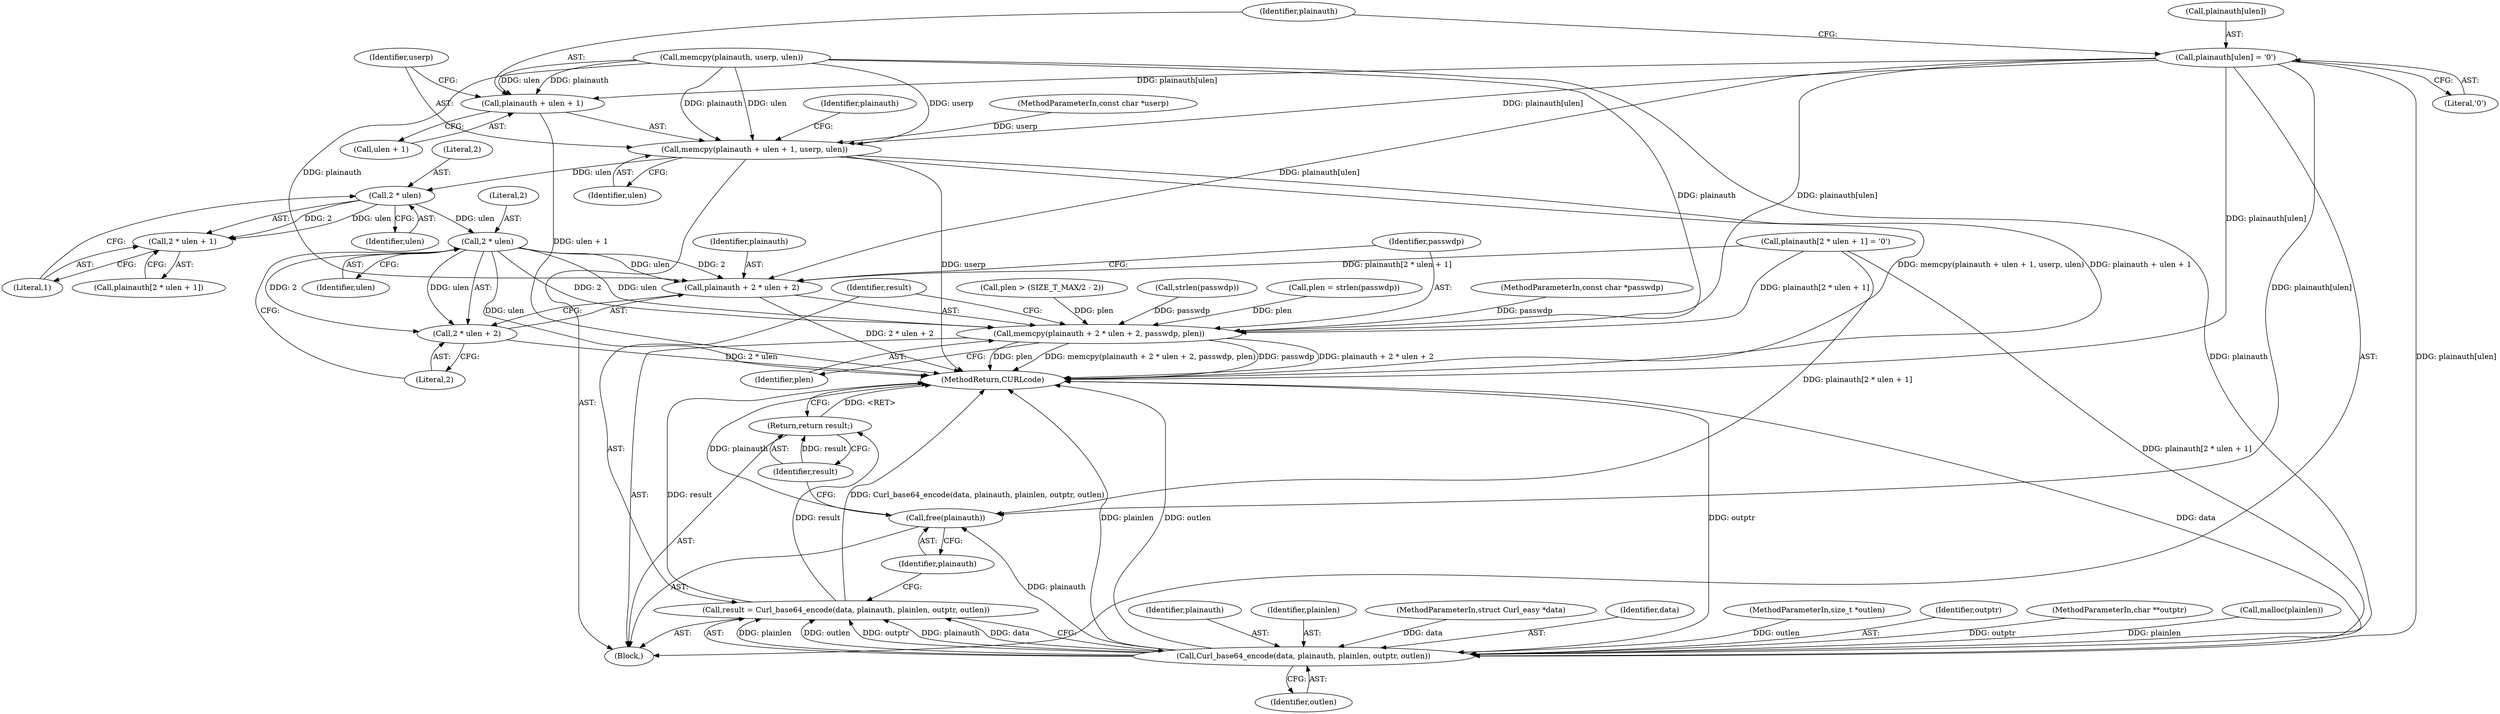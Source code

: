 digraph "0_curl_f3a24d7916b9173c69a3e0ee790102993833d6c5@array" {
"1000169" [label="(Call,plainauth[ulen] = '\0')"];
"1000174" [label="(Call,memcpy(plainauth + ulen + 1, userp, ulen))"];
"1000186" [label="(Call,2 * ulen)"];
"1000185" [label="(Call,2 * ulen + 1)"];
"1000195" [label="(Call,2 * ulen)"];
"1000191" [label="(Call,memcpy(plainauth + 2 * ulen + 2, passwdp, plen))"];
"1000192" [label="(Call,plainauth + 2 * ulen + 2)"];
"1000194" [label="(Call,2 * ulen + 2)"];
"1000175" [label="(Call,plainauth + ulen + 1)"];
"1000203" [label="(Call,Curl_base64_encode(data, plainauth, plainlen, outptr, outlen))"];
"1000201" [label="(Call,result = Curl_base64_encode(data, plainauth, plainlen, outptr, outlen))"];
"1000211" [label="(Return,return result;)"];
"1000209" [label="(Call,free(plainauth))"];
"1000197" [label="(Identifier,ulen)"];
"1000182" [label="(Call,plainauth[2 * ulen + 1] = '\0')"];
"1000188" [label="(Identifier,ulen)"];
"1000175" [label="(Call,plainauth + ulen + 1)"];
"1000198" [label="(Literal,2)"];
"1000196" [label="(Literal,2)"];
"1000186" [label="(Call,2 * ulen)"];
"1000191" [label="(Call,memcpy(plainauth + 2 * ulen + 2, passwdp, plen))"];
"1000177" [label="(Call,ulen + 1)"];
"1000212" [label="(Identifier,result)"];
"1000194" [label="(Call,2 * ulen + 2)"];
"1000180" [label="(Identifier,userp)"];
"1000205" [label="(Identifier,plainauth)"];
"1000206" [label="(Identifier,plainlen)"];
"1000104" [label="(MethodParameterIn,struct Curl_easy *data)"];
"1000109" [label="(Block,)"];
"1000213" [label="(MethodReturn,CURLcode)"];
"1000204" [label="(Identifier,data)"];
"1000210" [label="(Identifier,plainauth)"];
"1000165" [label="(Call,memcpy(plainauth, userp, ulen))"];
"1000189" [label="(Literal,1)"];
"1000184" [label="(Identifier,plainauth)"];
"1000138" [label="(Call,plen > (SIZE_T_MAX/2 - 2))"];
"1000108" [label="(MethodParameterIn,size_t *outlen)"];
"1000169" [label="(Call,plainauth[ulen] = '\0')"];
"1000203" [label="(Call,Curl_base64_encode(data, plainauth, plainlen, outptr, outlen))"];
"1000200" [label="(Identifier,plen)"];
"1000211" [label="(Return,return result;)"];
"1000183" [label="(Call,plainauth[2 * ulen + 1])"];
"1000129" [label="(Call,strlen(passwdp))"];
"1000207" [label="(Identifier,outptr)"];
"1000107" [label="(MethodParameterIn,char **outptr)"];
"1000187" [label="(Literal,2)"];
"1000127" [label="(Call,plen = strlen(passwdp))"];
"1000106" [label="(MethodParameterIn,const char *passwdp)"];
"1000202" [label="(Identifier,result)"];
"1000195" [label="(Call,2 * ulen)"];
"1000201" [label="(Call,result = Curl_base64_encode(data, plainauth, plainlen, outptr, outlen))"];
"1000176" [label="(Identifier,plainauth)"];
"1000192" [label="(Call,plainauth + 2 * ulen + 2)"];
"1000170" [label="(Call,plainauth[ulen])"];
"1000174" [label="(Call,memcpy(plainauth + ulen + 1, userp, ulen))"];
"1000173" [label="(Literal,'\0')"];
"1000209" [label="(Call,free(plainauth))"];
"1000105" [label="(MethodParameterIn,const char *userp)"];
"1000158" [label="(Call,malloc(plainlen))"];
"1000185" [label="(Call,2 * ulen + 1)"];
"1000199" [label="(Identifier,passwdp)"];
"1000193" [label="(Identifier,plainauth)"];
"1000208" [label="(Identifier,outlen)"];
"1000181" [label="(Identifier,ulen)"];
"1000169" -> "1000109"  [label="AST: "];
"1000169" -> "1000173"  [label="CFG: "];
"1000170" -> "1000169"  [label="AST: "];
"1000173" -> "1000169"  [label="AST: "];
"1000176" -> "1000169"  [label="CFG: "];
"1000169" -> "1000213"  [label="DDG: plainauth[ulen]"];
"1000169" -> "1000174"  [label="DDG: plainauth[ulen]"];
"1000169" -> "1000175"  [label="DDG: plainauth[ulen]"];
"1000169" -> "1000191"  [label="DDG: plainauth[ulen]"];
"1000169" -> "1000192"  [label="DDG: plainauth[ulen]"];
"1000169" -> "1000203"  [label="DDG: plainauth[ulen]"];
"1000169" -> "1000209"  [label="DDG: plainauth[ulen]"];
"1000174" -> "1000109"  [label="AST: "];
"1000174" -> "1000181"  [label="CFG: "];
"1000175" -> "1000174"  [label="AST: "];
"1000180" -> "1000174"  [label="AST: "];
"1000181" -> "1000174"  [label="AST: "];
"1000184" -> "1000174"  [label="CFG: "];
"1000174" -> "1000213"  [label="DDG: userp"];
"1000174" -> "1000213"  [label="DDG: memcpy(plainauth + ulen + 1, userp, ulen)"];
"1000174" -> "1000213"  [label="DDG: plainauth + ulen + 1"];
"1000165" -> "1000174"  [label="DDG: plainauth"];
"1000165" -> "1000174"  [label="DDG: ulen"];
"1000165" -> "1000174"  [label="DDG: userp"];
"1000105" -> "1000174"  [label="DDG: userp"];
"1000174" -> "1000186"  [label="DDG: ulen"];
"1000186" -> "1000185"  [label="AST: "];
"1000186" -> "1000188"  [label="CFG: "];
"1000187" -> "1000186"  [label="AST: "];
"1000188" -> "1000186"  [label="AST: "];
"1000189" -> "1000186"  [label="CFG: "];
"1000186" -> "1000185"  [label="DDG: 2"];
"1000186" -> "1000185"  [label="DDG: ulen"];
"1000186" -> "1000195"  [label="DDG: ulen"];
"1000185" -> "1000183"  [label="AST: "];
"1000185" -> "1000189"  [label="CFG: "];
"1000189" -> "1000185"  [label="AST: "];
"1000183" -> "1000185"  [label="CFG: "];
"1000195" -> "1000194"  [label="AST: "];
"1000195" -> "1000197"  [label="CFG: "];
"1000196" -> "1000195"  [label="AST: "];
"1000197" -> "1000195"  [label="AST: "];
"1000198" -> "1000195"  [label="CFG: "];
"1000195" -> "1000213"  [label="DDG: ulen"];
"1000195" -> "1000191"  [label="DDG: 2"];
"1000195" -> "1000191"  [label="DDG: ulen"];
"1000195" -> "1000192"  [label="DDG: 2"];
"1000195" -> "1000192"  [label="DDG: ulen"];
"1000195" -> "1000194"  [label="DDG: 2"];
"1000195" -> "1000194"  [label="DDG: ulen"];
"1000191" -> "1000109"  [label="AST: "];
"1000191" -> "1000200"  [label="CFG: "];
"1000192" -> "1000191"  [label="AST: "];
"1000199" -> "1000191"  [label="AST: "];
"1000200" -> "1000191"  [label="AST: "];
"1000202" -> "1000191"  [label="CFG: "];
"1000191" -> "1000213"  [label="DDG: plen"];
"1000191" -> "1000213"  [label="DDG: memcpy(plainauth + 2 * ulen + 2, passwdp, plen)"];
"1000191" -> "1000213"  [label="DDG: passwdp"];
"1000191" -> "1000213"  [label="DDG: plainauth + 2 * ulen + 2"];
"1000182" -> "1000191"  [label="DDG: plainauth[2 * ulen + 1]"];
"1000165" -> "1000191"  [label="DDG: plainauth"];
"1000129" -> "1000191"  [label="DDG: passwdp"];
"1000106" -> "1000191"  [label="DDG: passwdp"];
"1000138" -> "1000191"  [label="DDG: plen"];
"1000127" -> "1000191"  [label="DDG: plen"];
"1000192" -> "1000194"  [label="CFG: "];
"1000193" -> "1000192"  [label="AST: "];
"1000194" -> "1000192"  [label="AST: "];
"1000199" -> "1000192"  [label="CFG: "];
"1000192" -> "1000213"  [label="DDG: 2 * ulen + 2"];
"1000182" -> "1000192"  [label="DDG: plainauth[2 * ulen + 1]"];
"1000165" -> "1000192"  [label="DDG: plainauth"];
"1000194" -> "1000198"  [label="CFG: "];
"1000198" -> "1000194"  [label="AST: "];
"1000194" -> "1000213"  [label="DDG: 2 * ulen"];
"1000175" -> "1000177"  [label="CFG: "];
"1000176" -> "1000175"  [label="AST: "];
"1000177" -> "1000175"  [label="AST: "];
"1000180" -> "1000175"  [label="CFG: "];
"1000175" -> "1000213"  [label="DDG: ulen + 1"];
"1000165" -> "1000175"  [label="DDG: plainauth"];
"1000165" -> "1000175"  [label="DDG: ulen"];
"1000203" -> "1000201"  [label="AST: "];
"1000203" -> "1000208"  [label="CFG: "];
"1000204" -> "1000203"  [label="AST: "];
"1000205" -> "1000203"  [label="AST: "];
"1000206" -> "1000203"  [label="AST: "];
"1000207" -> "1000203"  [label="AST: "];
"1000208" -> "1000203"  [label="AST: "];
"1000201" -> "1000203"  [label="CFG: "];
"1000203" -> "1000213"  [label="DDG: plainlen"];
"1000203" -> "1000213"  [label="DDG: outlen"];
"1000203" -> "1000213"  [label="DDG: outptr"];
"1000203" -> "1000213"  [label="DDG: data"];
"1000203" -> "1000201"  [label="DDG: plainlen"];
"1000203" -> "1000201"  [label="DDG: outlen"];
"1000203" -> "1000201"  [label="DDG: outptr"];
"1000203" -> "1000201"  [label="DDG: plainauth"];
"1000203" -> "1000201"  [label="DDG: data"];
"1000104" -> "1000203"  [label="DDG: data"];
"1000182" -> "1000203"  [label="DDG: plainauth[2 * ulen + 1]"];
"1000165" -> "1000203"  [label="DDG: plainauth"];
"1000158" -> "1000203"  [label="DDG: plainlen"];
"1000107" -> "1000203"  [label="DDG: outptr"];
"1000108" -> "1000203"  [label="DDG: outlen"];
"1000203" -> "1000209"  [label="DDG: plainauth"];
"1000201" -> "1000109"  [label="AST: "];
"1000202" -> "1000201"  [label="AST: "];
"1000210" -> "1000201"  [label="CFG: "];
"1000201" -> "1000213"  [label="DDG: Curl_base64_encode(data, plainauth, plainlen, outptr, outlen)"];
"1000201" -> "1000213"  [label="DDG: result"];
"1000201" -> "1000211"  [label="DDG: result"];
"1000211" -> "1000109"  [label="AST: "];
"1000211" -> "1000212"  [label="CFG: "];
"1000212" -> "1000211"  [label="AST: "];
"1000213" -> "1000211"  [label="CFG: "];
"1000211" -> "1000213"  [label="DDG: <RET>"];
"1000212" -> "1000211"  [label="DDG: result"];
"1000209" -> "1000109"  [label="AST: "];
"1000209" -> "1000210"  [label="CFG: "];
"1000210" -> "1000209"  [label="AST: "];
"1000212" -> "1000209"  [label="CFG: "];
"1000209" -> "1000213"  [label="DDG: plainauth"];
"1000182" -> "1000209"  [label="DDG: plainauth[2 * ulen + 1]"];
}
